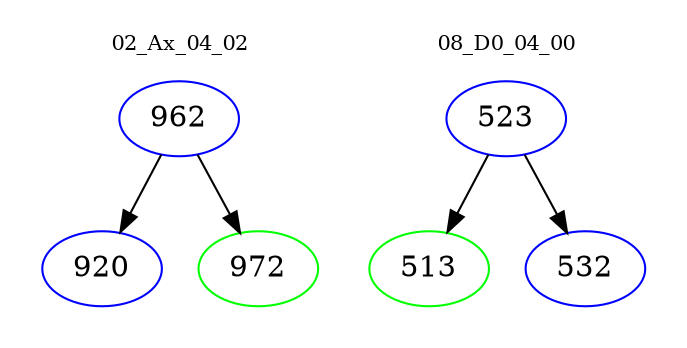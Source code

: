 digraph{
subgraph cluster_0 {
color = white
label = "02_Ax_04_02";
fontsize=10;
T0_962 [label="962", color="blue"]
T0_962 -> T0_920 [color="black"]
T0_920 [label="920", color="blue"]
T0_962 -> T0_972 [color="black"]
T0_972 [label="972", color="green"]
}
subgraph cluster_1 {
color = white
label = "08_D0_04_00";
fontsize=10;
T1_523 [label="523", color="blue"]
T1_523 -> T1_513 [color="black"]
T1_513 [label="513", color="green"]
T1_523 -> T1_532 [color="black"]
T1_532 [label="532", color="blue"]
}
}
